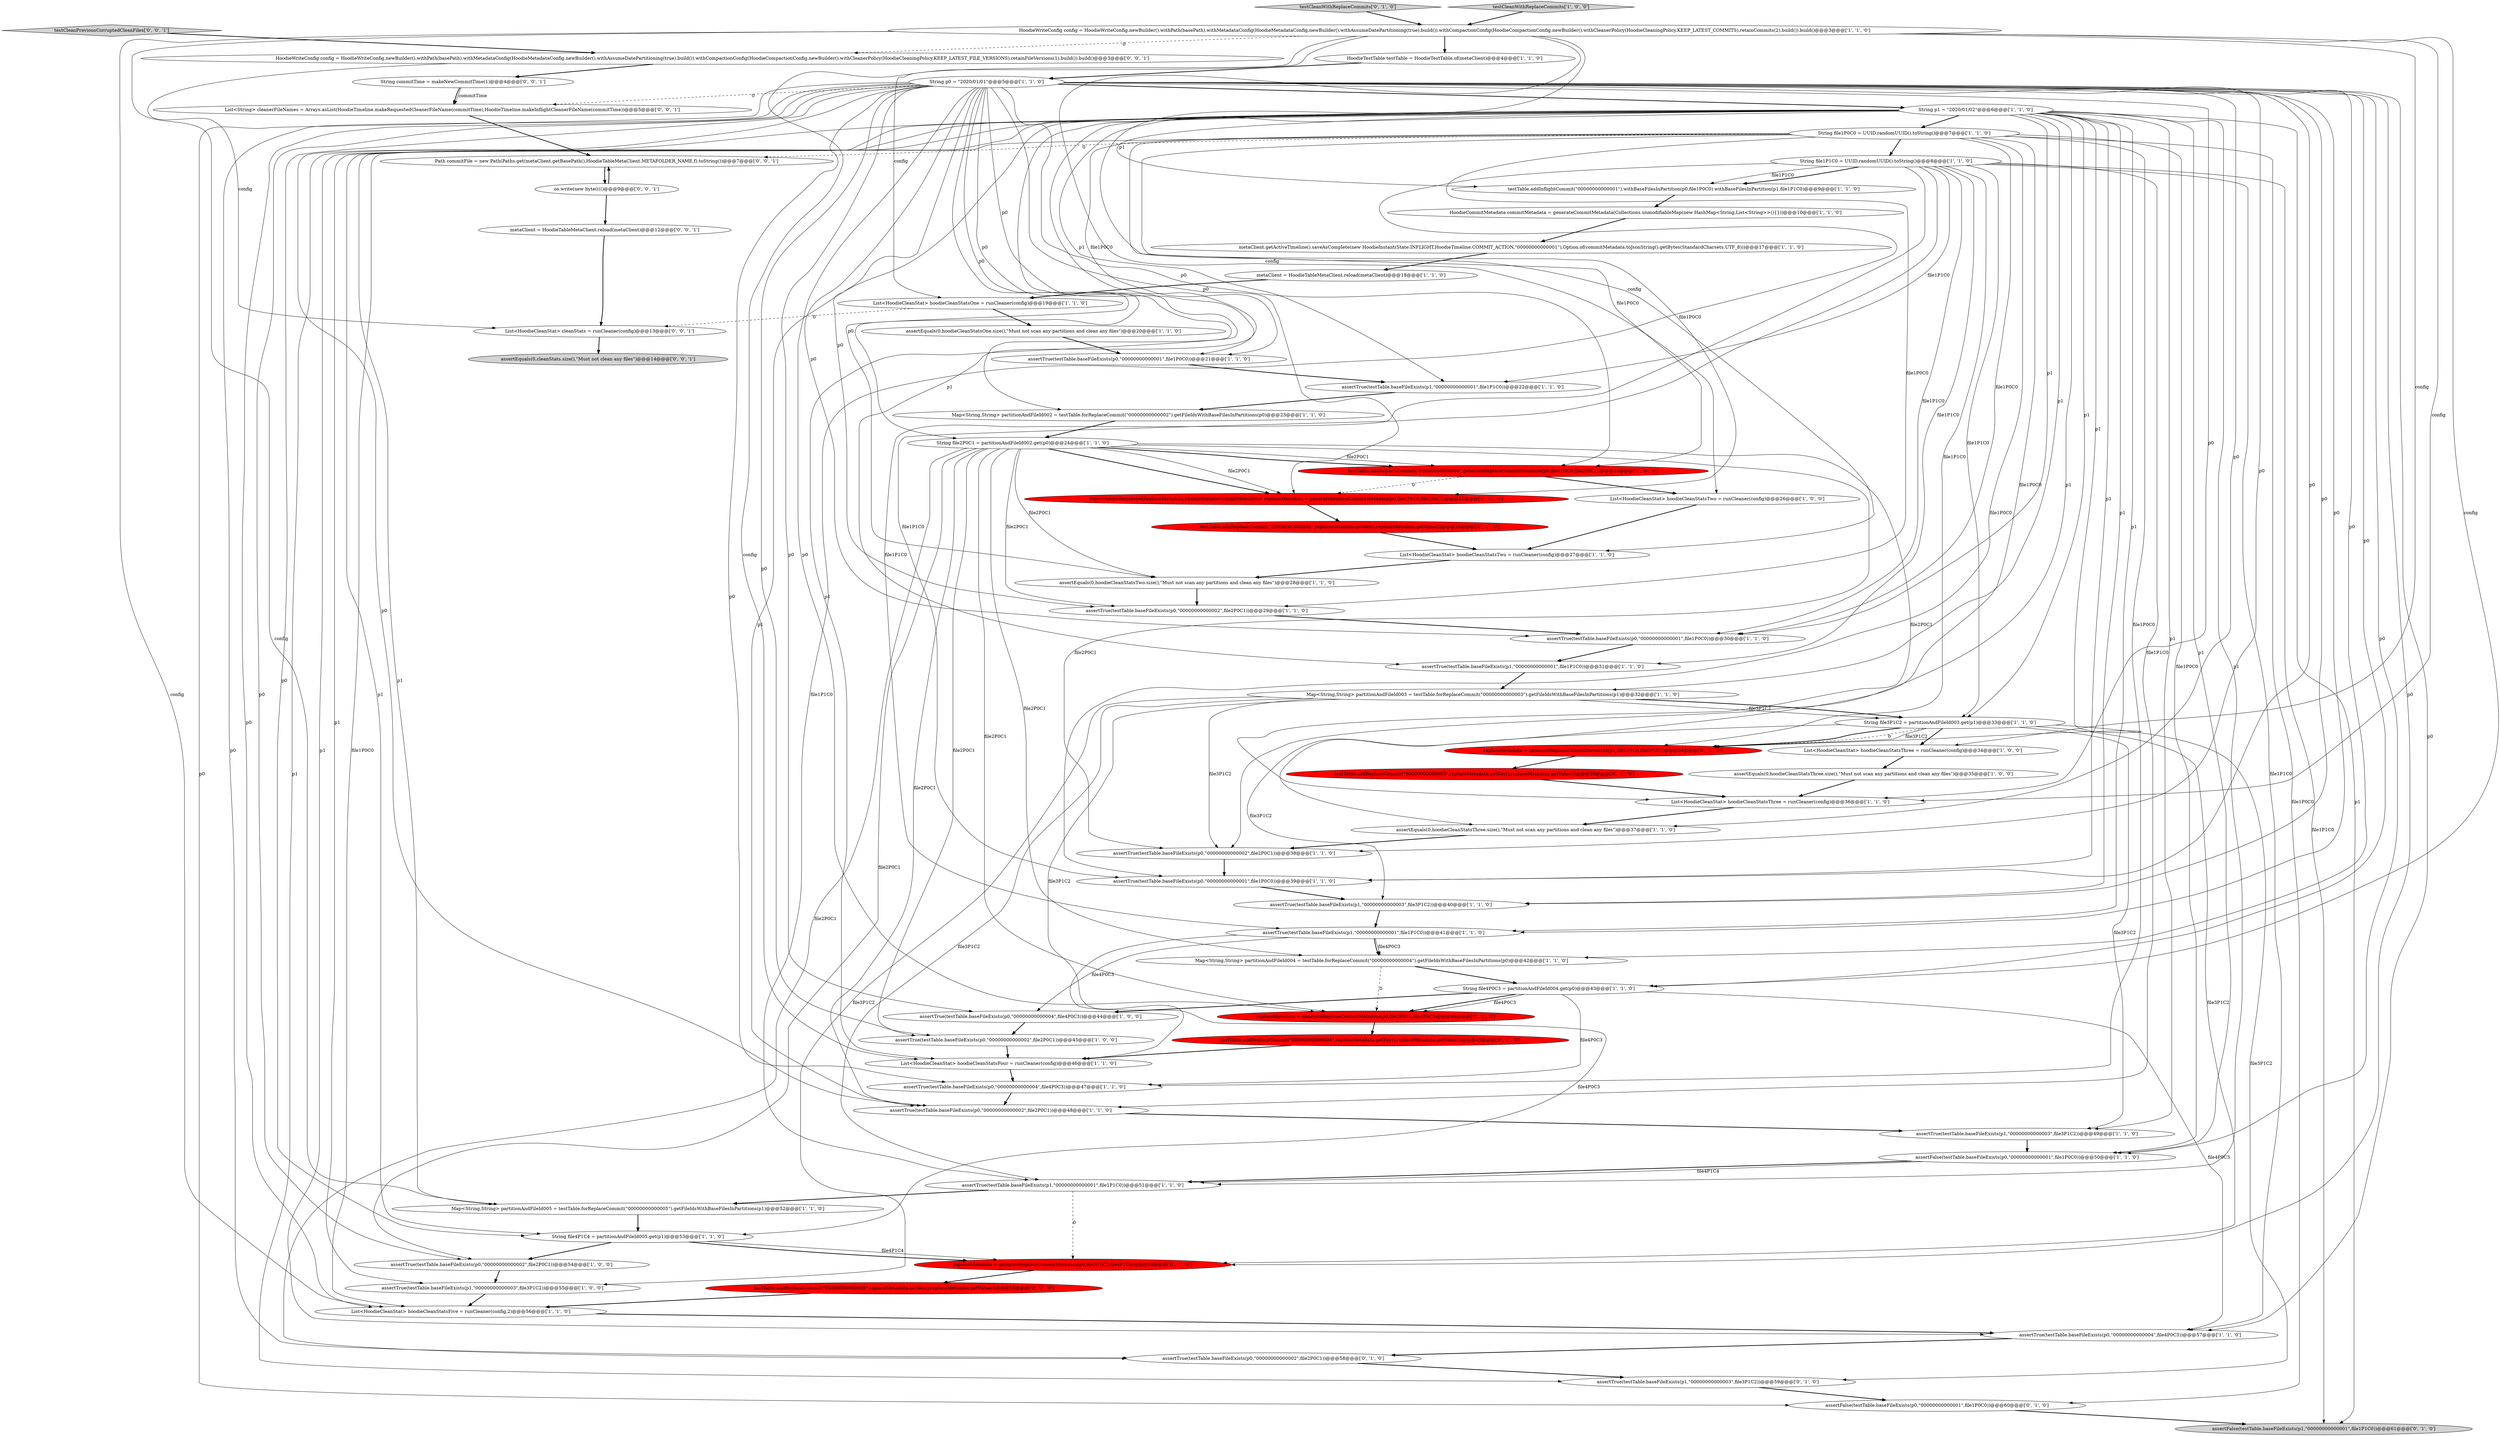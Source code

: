 digraph {
9 [style = filled, label = "assertTrue(testTable.baseFileExists(p1,\"00000000000001\",file1P1C0))@@@31@@@['1', '1', '0']", fillcolor = white, shape = ellipse image = "AAA0AAABBB1BBB"];
54 [style = filled, label = "replaceMetadata = generateReplaceCommitMetadata(p0,file3P1C2,file4P1C4)@@@54@@@['0', '1', '0']", fillcolor = red, shape = ellipse image = "AAA1AAABBB2BBB"];
65 [style = filled, label = "Path commitFile = new Path(Paths.get(metaClient.getBasePath(),HoodieTableMetaClient.METAFOLDER_NAME,f).toString())@@@7@@@['0', '0', '1']", fillcolor = white, shape = ellipse image = "AAA0AAABBB3BBB"];
19 [style = filled, label = "testTable.addReplaceCommit(\"00000000000002\",generateReplaceCommitMetadata(p0,file1P0C0,file2P0C1))@@@25@@@['1', '0', '0']", fillcolor = red, shape = ellipse image = "AAA1AAABBB1BBB"];
43 [style = filled, label = "assertEquals(0,hoodieCleanStatsOne.size(),\"Must not scan any partitions and clean any files\")@@@20@@@['1', '1', '0']", fillcolor = white, shape = ellipse image = "AAA0AAABBB1BBB"];
32 [style = filled, label = "assertTrue(testTable.baseFileExists(p0,\"00000000000004\",file4P0C3))@@@57@@@['1', '1', '0']", fillcolor = white, shape = ellipse image = "AAA0AAABBB1BBB"];
41 [style = filled, label = "List<HoodieCleanStat> hoodieCleanStatsThree = runCleaner(config)@@@34@@@['1', '0', '0']", fillcolor = white, shape = ellipse image = "AAA0AAABBB1BBB"];
14 [style = filled, label = "assertTrue(testTable.baseFileExists(p1,\"00000000000001\",file1P1C0))@@@51@@@['1', '1', '0']", fillcolor = white, shape = ellipse image = "AAA0AAABBB1BBB"];
16 [style = filled, label = "assertTrue(testTable.baseFileExists(p0,\"00000000000001\",file1P0C0))@@@21@@@['1', '1', '0']", fillcolor = white, shape = ellipse image = "AAA0AAABBB1BBB"];
37 [style = filled, label = "String file1P1C0 = UUID.randomUUID().toString()@@@8@@@['1', '1', '0']", fillcolor = white, shape = ellipse image = "AAA0AAABBB1BBB"];
47 [style = filled, label = "String file1P0C0 = UUID.randomUUID().toString()@@@7@@@['1', '1', '0']", fillcolor = white, shape = ellipse image = "AAA0AAABBB1BBB"];
10 [style = filled, label = "assertEquals(0,hoodieCleanStatsTwo.size(),\"Must not scan any partitions and clean any files\")@@@28@@@['1', '1', '0']", fillcolor = white, shape = ellipse image = "AAA0AAABBB1BBB"];
68 [style = filled, label = "HoodieWriteConfig config = HoodieWriteConfig.newBuilder().withPath(basePath).withMetadataConfig(HoodieMetadataConfig.newBuilder().withAssumeDatePartitioning(true).build()).withCompactionConfig(HoodieCompactionConfig.newBuilder().withCleanerPolicy(HoodieCleaningPolicy.KEEP_LATEST_FILE_VERSIONS).retainFileVersions(1).build()).build()@@@3@@@['0', '0', '1']", fillcolor = white, shape = ellipse image = "AAA0AAABBB3BBB"];
24 [style = filled, label = "assertEquals(0,hoodieCleanStatsThree.size(),\"Must not scan any partitions and clean any files\")@@@37@@@['1', '1', '0']", fillcolor = white, shape = ellipse image = "AAA0AAABBB1BBB"];
8 [style = filled, label = "Map<String,String> partitionAndFileId002 = testTable.forReplaceCommit(\"00000000000002\").getFileIdsWithBaseFilesInPartitions(p0)@@@23@@@['1', '1', '0']", fillcolor = white, shape = ellipse image = "AAA0AAABBB1BBB"];
3 [style = filled, label = "assertTrue(testTable.baseFileExists(p0,\"00000000000002\",file2P0C1))@@@54@@@['1', '0', '0']", fillcolor = white, shape = ellipse image = "AAA0AAABBB1BBB"];
42 [style = filled, label = "assertTrue(testTable.baseFileExists(p1,\"00000000000001\",file1P1C0))@@@41@@@['1', '1', '0']", fillcolor = white, shape = ellipse image = "AAA0AAABBB1BBB"];
56 [style = filled, label = "testTable.addReplaceCommit(\"00000000000003\",replaceMetadata.getKey(),replaceMetadata.getValue())@@@35@@@['0', '1', '0']", fillcolor = red, shape = ellipse image = "AAA1AAABBB2BBB"];
5 [style = filled, label = "String file2P0C1 = partitionAndFileId002.get(p0)@@@24@@@['1', '1', '0']", fillcolor = white, shape = ellipse image = "AAA0AAABBB1BBB"];
38 [style = filled, label = "assertTrue(testTable.baseFileExists(p0,\"00000000000004\",file4P0C3))@@@47@@@['1', '1', '0']", fillcolor = white, shape = ellipse image = "AAA0AAABBB1BBB"];
59 [style = filled, label = "replaceMetadata = generateReplaceCommitMetadata(p0,file2P0C1,file4P0C3)@@@44@@@['0', '1', '0']", fillcolor = red, shape = ellipse image = "AAA1AAABBB2BBB"];
58 [style = filled, label = "replaceMetadata = generateReplaceCommitMetadata(p1,file1P1C0,file3P1C2)@@@34@@@['0', '1', '0']", fillcolor = red, shape = ellipse image = "AAA1AAABBB2BBB"];
28 [style = filled, label = "String file3P1C2 = partitionAndFileId003.get(p1)@@@33@@@['1', '1', '0']", fillcolor = white, shape = ellipse image = "AAA0AAABBB1BBB"];
62 [style = filled, label = "testTable.addReplaceCommit(\"00000000000002\",replaceMetadata.getKey(),replaceMetadata.getValue())@@@26@@@['0', '1', '0']", fillcolor = red, shape = ellipse image = "AAA1AAABBB2BBB"];
20 [style = filled, label = "Map<String,String> partitionAndFileId004 = testTable.forReplaceCommit(\"00000000000004\").getFileIdsWithBaseFilesInPartitions(p0)@@@42@@@['1', '1', '0']", fillcolor = white, shape = ellipse image = "AAA0AAABBB1BBB"];
0 [style = filled, label = "assertTrue(testTable.baseFileExists(p1,\"00000000000003\",file3P1C2))@@@40@@@['1', '1', '0']", fillcolor = white, shape = ellipse image = "AAA0AAABBB1BBB"];
21 [style = filled, label = "assertTrue(testTable.baseFileExists(p1,\"00000000000003\",file3P1C2))@@@55@@@['1', '0', '0']", fillcolor = white, shape = ellipse image = "AAA0AAABBB1BBB"];
22 [style = filled, label = "HoodieCommitMetadata commitMetadata = generateCommitMetadata(Collections.unmodifiableMap(new HashMap<String,List<String>>(){}))@@@10@@@['1', '1', '0']", fillcolor = white, shape = ellipse image = "AAA0AAABBB1BBB"];
31 [style = filled, label = "String file4P0C3 = partitionAndFileId004.get(p0)@@@43@@@['1', '1', '0']", fillcolor = white, shape = ellipse image = "AAA0AAABBB1BBB"];
29 [style = filled, label = "assertTrue(testTable.baseFileExists(p0,\"00000000000002\",file2P0C1))@@@38@@@['1', '1', '0']", fillcolor = white, shape = ellipse image = "AAA0AAABBB1BBB"];
51 [style = filled, label = "assertFalse(testTable.baseFileExists(p0,\"00000000000001\",file1P0C0))@@@60@@@['0', '1', '0']", fillcolor = white, shape = ellipse image = "AAA0AAABBB2BBB"];
7 [style = filled, label = "assertTrue(testTable.baseFileExists(p0,\"00000000000002\",file2P0C1))@@@48@@@['1', '1', '0']", fillcolor = white, shape = ellipse image = "AAA0AAABBB1BBB"];
15 [style = filled, label = "assertTrue(testTable.baseFileExists(p0,\"00000000000004\",file4P0C3))@@@44@@@['1', '0', '0']", fillcolor = white, shape = ellipse image = "AAA0AAABBB1BBB"];
18 [style = filled, label = "Map<String,String> partitionAndFileId005 = testTable.forReplaceCommit(\"00000000000005\").getFileIdsWithBaseFilesInPartitions(p1)@@@52@@@['1', '1', '0']", fillcolor = white, shape = ellipse image = "AAA0AAABBB1BBB"];
11 [style = filled, label = "List<HoodieCleanStat> hoodieCleanStatsThree = runCleaner(config)@@@36@@@['1', '1', '0']", fillcolor = white, shape = ellipse image = "AAA0AAABBB1BBB"];
71 [style = filled, label = "String commitTime = makeNewCommitTime(1)@@@4@@@['0', '0', '1']", fillcolor = white, shape = ellipse image = "AAA0AAABBB3BBB"];
53 [style = filled, label = "assertTrue(testTable.baseFileExists(p0,\"00000000000002\",file2P0C1))@@@58@@@['0', '1', '0']", fillcolor = white, shape = ellipse image = "AAA0AAABBB2BBB"];
2 [style = filled, label = "assertTrue(testTable.baseFileExists(p0,\"00000000000002\",file2P0C1))@@@45@@@['1', '0', '0']", fillcolor = white, shape = ellipse image = "AAA0AAABBB1BBB"];
63 [style = filled, label = "metaClient = HoodieTableMetaClient.reload(metaClient)@@@12@@@['0', '0', '1']", fillcolor = white, shape = ellipse image = "AAA0AAABBB3BBB"];
69 [style = filled, label = "List<String> cleanerFileNames = Arrays.asList(HoodieTimeline.makeRequestedCleanerFileName(commitTime),HoodieTimeline.makeInflightCleanerFileName(commitTime))@@@5@@@['0', '0', '1']", fillcolor = white, shape = ellipse image = "AAA0AAABBB3BBB"];
40 [style = filled, label = "List<HoodieCleanStat> hoodieCleanStatsTwo = runCleaner(config)@@@26@@@['1', '0', '0']", fillcolor = white, shape = ellipse image = "AAA0AAABBB1BBB"];
27 [style = filled, label = "assertTrue(testTable.baseFileExists(p0,\"00000000000001\",file1P0C0))@@@30@@@['1', '1', '0']", fillcolor = white, shape = ellipse image = "AAA0AAABBB1BBB"];
39 [style = filled, label = "metaClient = HoodieTableMetaClient.reload(metaClient)@@@18@@@['1', '1', '0']", fillcolor = white, shape = ellipse image = "AAA0AAABBB1BBB"];
45 [style = filled, label = "List<HoodieCleanStat> hoodieCleanStatsTwo = runCleaner(config)@@@27@@@['1', '1', '0']", fillcolor = white, shape = ellipse image = "AAA0AAABBB1BBB"];
33 [style = filled, label = "metaClient.getActiveTimeline().saveAsComplete(new HoodieInstant(State.INFLIGHT,HoodieTimeline.COMMIT_ACTION,\"00000000000001\"),Option.of(commitMetadata.toJsonString().getBytes(StandardCharsets.UTF_8)))@@@17@@@['1', '1', '0']", fillcolor = white, shape = ellipse image = "AAA0AAABBB1BBB"];
17 [style = filled, label = "assertTrue(testTable.baseFileExists(p1,\"00000000000003\",file3P1C2))@@@49@@@['1', '1', '0']", fillcolor = white, shape = ellipse image = "AAA0AAABBB1BBB"];
48 [style = filled, label = "String file4P1C4 = partitionAndFileId005.get(p1)@@@53@@@['1', '1', '0']", fillcolor = white, shape = ellipse image = "AAA0AAABBB1BBB"];
34 [style = filled, label = "assertFalse(testTable.baseFileExists(p0,\"00000000000001\",file1P0C0))@@@50@@@['1', '1', '0']", fillcolor = white, shape = ellipse image = "AAA0AAABBB1BBB"];
6 [style = filled, label = "List<HoodieCleanStat> hoodieCleanStatsOne = runCleaner(config)@@@19@@@['1', '1', '0']", fillcolor = white, shape = ellipse image = "AAA0AAABBB1BBB"];
36 [style = filled, label = "String p1 = \"2020/01/02\"@@@6@@@['1', '1', '0']", fillcolor = white, shape = ellipse image = "AAA0AAABBB1BBB"];
57 [style = filled, label = "assertFalse(testTable.baseFileExists(p1,\"00000000000001\",file1P1C0))@@@61@@@['0', '1', '0']", fillcolor = lightgray, shape = ellipse image = "AAA0AAABBB2BBB"];
49 [style = filled, label = "HoodieTestTable testTable = HoodieTestTable.of(metaClient)@@@4@@@['1', '1', '0']", fillcolor = white, shape = ellipse image = "AAA0AAABBB1BBB"];
4 [style = filled, label = "testTable.addInflightCommit(\"00000000000001\").withBaseFilesInPartition(p0,file1P0C0).withBaseFilesInPartition(p1,file1P1C0)@@@9@@@['1', '1', '0']", fillcolor = white, shape = ellipse image = "AAA0AAABBB1BBB"];
61 [style = filled, label = "testTable.addReplaceCommit(\"00000000000004\",replaceMetadata.getKey(),replaceMetadata.getValue())@@@45@@@['0', '1', '0']", fillcolor = red, shape = ellipse image = "AAA1AAABBB2BBB"];
23 [style = filled, label = "assertTrue(testTable.baseFileExists(p0,\"00000000000001\",file1P0C0))@@@39@@@['1', '1', '0']", fillcolor = white, shape = ellipse image = "AAA0AAABBB1BBB"];
30 [style = filled, label = "assertEquals(0,hoodieCleanStatsThree.size(),\"Must not scan any partitions and clean any files\")@@@35@@@['1', '0', '0']", fillcolor = white, shape = ellipse image = "AAA0AAABBB1BBB"];
35 [style = filled, label = "List<HoodieCleanStat> hoodieCleanStatsFive = runCleaner(config,2)@@@56@@@['1', '1', '0']", fillcolor = white, shape = ellipse image = "AAA0AAABBB1BBB"];
60 [style = filled, label = "Pair<HoodieRequestedReplaceMetadata,HoodieReplaceCommitMetadata> replaceMetadata = generateReplaceCommitMetadata(p0,file1P0C0,file2P0C1)@@@25@@@['0', '1', '0']", fillcolor = red, shape = ellipse image = "AAA1AAABBB2BBB"];
44 [style = filled, label = "assertTrue(testTable.baseFileExists(p0,\"00000000000002\",file2P0C1))@@@29@@@['1', '1', '0']", fillcolor = white, shape = ellipse image = "AAA0AAABBB1BBB"];
12 [style = filled, label = "List<HoodieCleanStat> hoodieCleanStatsFour = runCleaner(config)@@@46@@@['1', '1', '0']", fillcolor = white, shape = ellipse image = "AAA0AAABBB1BBB"];
70 [style = filled, label = "assertEquals(0,cleanStats.size(),\"Must not clean any files\")@@@14@@@['0', '0', '1']", fillcolor = lightgray, shape = ellipse image = "AAA0AAABBB3BBB"];
1 [style = filled, label = "String p0 = \"2020/01/01\"@@@5@@@['1', '1', '0']", fillcolor = white, shape = ellipse image = "AAA0AAABBB1BBB"];
25 [style = filled, label = "Map<String,String> partitionAndFileId003 = testTable.forReplaceCommit(\"00000000000003\").getFileIdsWithBaseFilesInPartitions(p1)@@@32@@@['1', '1', '0']", fillcolor = white, shape = ellipse image = "AAA0AAABBB1BBB"];
50 [style = filled, label = "testCleanWithReplaceCommits['0', '1', '0']", fillcolor = lightgray, shape = diamond image = "AAA0AAABBB2BBB"];
55 [style = filled, label = "assertTrue(testTable.baseFileExists(p1,\"00000000000003\",file3P1C2))@@@59@@@['0', '1', '0']", fillcolor = white, shape = ellipse image = "AAA0AAABBB2BBB"];
26 [style = filled, label = "assertTrue(testTable.baseFileExists(p1,\"00000000000001\",file1P1C0))@@@22@@@['1', '1', '0']", fillcolor = white, shape = ellipse image = "AAA0AAABBB1BBB"];
46 [style = filled, label = "testCleanWithReplaceCommits['1', '0', '0']", fillcolor = lightgray, shape = diamond image = "AAA0AAABBB1BBB"];
52 [style = filled, label = "testTable.addReplaceCommit(\"00000000000005\",replaceMetadata.getKey(),replaceMetadata.getValue())@@@55@@@['0', '1', '0']", fillcolor = red, shape = ellipse image = "AAA1AAABBB2BBB"];
66 [style = filled, label = "os.write(new byte(((()@@@9@@@['0', '0', '1']", fillcolor = white, shape = ellipse image = "AAA0AAABBB3BBB"];
64 [style = filled, label = "testCleanPreviousCorruptedCleanFiles['0', '0', '1']", fillcolor = lightgray, shape = diamond image = "AAA0AAABBB3BBB"];
13 [style = filled, label = "HoodieWriteConfig config = HoodieWriteConfig.newBuilder().withPath(basePath).withMetadataConfig(HoodieMetadataConfig.newBuilder().withAssumeDatePartitioning(true).build()).withCompactionConfig(HoodieCompactionConfig.newBuilder().withCleanerPolicy(HoodieCleaningPolicy.KEEP_LATEST_COMMITS).retainCommits(2).build()).build()@@@3@@@['1', '1', '0']", fillcolor = white, shape = ellipse image = "AAA0AAABBB1BBB"];
67 [style = filled, label = "List<HoodieCleanStat> cleanStats = runCleaner(config)@@@13@@@['0', '0', '1']", fillcolor = white, shape = ellipse image = "AAA0AAABBB3BBB"];
32->53 [style = bold, label=""];
36->0 [style = solid, label="p1"];
1->16 [style = solid, label="p0"];
6->43 [style = bold, label=""];
48->3 [style = bold, label=""];
37->32 [style = solid, label="file1P1C0"];
31->38 [style = solid, label="file4P0C3"];
46->13 [style = bold, label=""];
1->35 [style = solid, label="p0"];
36->9 [style = solid, label="p1"];
13->35 [style = solid, label="config"];
27->9 [style = bold, label=""];
48->54 [style = solid, label="file4P1C4"];
47->51 [style = solid, label="file1P0C0"];
39->6 [style = bold, label=""];
55->51 [style = bold, label=""];
25->29 [style = solid, label="file3P1C2"];
6->67 [style = dashed, label="0"];
13->49 [style = bold, label=""];
47->37 [style = bold, label=""];
61->12 [style = bold, label=""];
1->24 [style = solid, label="p0"];
37->42 [style = solid, label="file1P1C0"];
59->61 [style = bold, label=""];
71->69 [style = solid, label="commitTime"];
1->31 [style = solid, label="p0"];
48->54 [style = bold, label=""];
30->11 [style = bold, label=""];
47->35 [style = solid, label="file1P0C0"];
1->38 [style = solid, label="p0"];
12->38 [style = bold, label=""];
5->19 [style = solid, label="file2P0C1"];
5->59 [style = solid, label="file2P0C1"];
1->44 [style = solid, label="p0"];
38->7 [style = bold, label=""];
36->4 [style = solid, label="p1"];
1->5 [style = solid, label="p0"];
1->60 [style = solid, label="p0"];
13->18 [style = solid, label="config"];
5->10 [style = solid, label="file2P0C1"];
1->32 [style = solid, label="p0"];
37->27 [style = solid, label="file1P1C0"];
21->35 [style = bold, label=""];
25->28 [style = solid, label="file3P1C2"];
42->20 [style = solid, label="file4P0C3"];
36->21 [style = solid, label="p1"];
1->53 [style = solid, label="p0"];
13->45 [style = solid, label="config"];
45->10 [style = bold, label=""];
52->35 [style = bold, label=""];
1->15 [style = solid, label="p0"];
66->63 [style = bold, label=""];
54->52 [style = bold, label=""];
43->16 [style = bold, label=""];
22->33 [style = bold, label=""];
25->28 [style = bold, label=""];
47->44 [style = solid, label="file1P0C0"];
13->12 [style = solid, label="config"];
5->60 [style = solid, label="file2P0C1"];
0->42 [style = bold, label=""];
60->62 [style = bold, label=""];
16->26 [style = bold, label=""];
62->45 [style = bold, label=""];
36->26 [style = solid, label="p1"];
28->58 [style = dashed, label="0"];
65->66 [style = bold, label=""];
20->31 [style = bold, label=""];
36->23 [style = solid, label="p1"];
29->23 [style = bold, label=""];
1->19 [style = solid, label="p0"];
5->3 [style = solid, label="file2P0C1"];
58->56 [style = bold, label=""];
36->58 [style = solid, label="p1"];
19->60 [style = dashed, label="0"];
1->2 [style = solid, label="p0"];
1->11 [style = solid, label="p0"];
17->34 [style = bold, label=""];
41->30 [style = bold, label=""];
13->11 [style = solid, label="config"];
49->1 [style = bold, label=""];
5->29 [style = solid, label="file2P0C1"];
10->44 [style = bold, label=""];
42->48 [style = solid, label="file4P0C3"];
1->59 [style = solid, label="p0"];
5->11 [style = solid, label="file2P0C1"];
5->44 [style = solid, label="file2P0C1"];
1->51 [style = solid, label="p0"];
47->24 [style = solid, label="file1P0C0"];
47->38 [style = solid, label="file1P0C0"];
14->18 [style = bold, label=""];
13->40 [style = solid, label="config"];
34->14 [style = bold, label=""];
4->22 [style = bold, label=""];
1->0 [style = solid, label="p0"];
37->26 [style = solid, label="file1P1C0"];
56->11 [style = bold, label=""];
66->65 [style = bold, label=""];
13->6 [style = solid, label="config"];
7->17 [style = bold, label=""];
31->59 [style = bold, label=""];
36->34 [style = solid, label="p1"];
47->19 [style = solid, label="file1P0C0"];
20->59 [style = dashed, label="0"];
25->12 [style = solid, label="file3P1C2"];
25->21 [style = solid, label="file3P1C2"];
1->20 [style = solid, label="p0"];
67->70 [style = bold, label=""];
35->32 [style = bold, label=""];
26->8 [style = bold, label=""];
13->41 [style = solid, label="config"];
50->13 [style = bold, label=""];
36->25 [style = solid, label="p1"];
47->16 [style = solid, label="file1P0C0"];
11->24 [style = bold, label=""];
31->32 [style = solid, label="file4P0C3"];
23->0 [style = bold, label=""];
37->58 [style = solid, label="file1P1C0"];
28->41 [style = bold, label=""];
5->19 [style = bold, label=""];
36->17 [style = solid, label="p1"];
37->4 [style = solid, label="file1P1C0"];
13->68 [style = dashed, label="0"];
18->48 [style = bold, label=""];
47->23 [style = solid, label="file1P0C0"];
36->12 [style = solid, label="p1"];
37->7 [style = solid, label="file1P1C0"];
5->20 [style = solid, label="file2P0C1"];
63->67 [style = bold, label=""];
37->23 [style = solid, label="file1P1C0"];
1->29 [style = solid, label="p0"];
14->54 [style = dashed, label="0"];
3->21 [style = bold, label=""];
51->57 [style = bold, label=""];
37->57 [style = solid, label="file1P1C0"];
19->40 [style = bold, label=""];
1->3 [style = solid, label="p0"];
1->23 [style = solid, label="p0"];
36->48 [style = solid, label="p1"];
1->42 [style = solid, label="p0"];
1->27 [style = solid, label="p0"];
36->42 [style = solid, label="p1"];
36->28 [style = solid, label="p1"];
28->58 [style = solid, label="file3P1C2"];
1->10 [style = solid, label="p0"];
1->34 [style = solid, label="p0"];
28->58 [style = bold, label=""];
31->59 [style = solid, label="file4P0C3"];
53->55 [style = bold, label=""];
69->65 [style = bold, label=""];
36->18 [style = solid, label="p1"];
15->2 [style = bold, label=""];
36->47 [style = bold, label=""];
36->27 [style = solid, label="p1"];
36->14 [style = solid, label="p1"];
1->69 [style = dashed, label="0"];
28->17 [style = solid, label="file3P1C2"];
5->60 [style = bold, label=""];
37->14 [style = solid, label="file1P1C0"];
28->55 [style = solid, label="file3P1C2"];
37->28 [style = solid, label="file1P1C0"];
5->2 [style = solid, label="file2P0C1"];
42->20 [style = bold, label=""];
13->31 [style = solid, label="config"];
42->15 [style = solid, label="file4P0C3"];
1->8 [style = solid, label="p0"];
24->29 [style = bold, label=""];
47->60 [style = solid, label="file1P0C0"];
36->7 [style = solid, label="p1"];
1->36 [style = bold, label=""];
47->27 [style = solid, label="file1P0C0"];
31->15 [style = bold, label=""];
1->7 [style = solid, label="p0"];
47->34 [style = solid, label="file1P0C0"];
37->4 [style = bold, label=""];
2->12 [style = bold, label=""];
71->69 [style = bold, label=""];
1->48 [style = solid, label="p0"];
25->14 [style = solid, label="file3P1C2"];
28->54 [style = solid, label="file3P1C2"];
1->54 [style = solid, label="p0"];
36->29 [style = solid, label="p1"];
33->39 [style = bold, label=""];
8->5 [style = bold, label=""];
36->55 [style = solid, label="p1"];
68->71 [style = bold, label=""];
36->32 [style = solid, label="p1"];
9->25 [style = bold, label=""];
5->7 [style = solid, label="file2P0C1"];
64->68 [style = bold, label=""];
34->14 [style = solid, label="file4P1C4"];
36->57 [style = solid, label="p1"];
28->0 [style = solid, label="file3P1C2"];
40->45 [style = bold, label=""];
47->65 [style = dashed, label="0"];
68->67 [style = solid, label="config"];
44->27 [style = bold, label=""];
37->9 [style = solid, label="file1P1C0"];
5->53 [style = solid, label="file2P0C1"];
}
